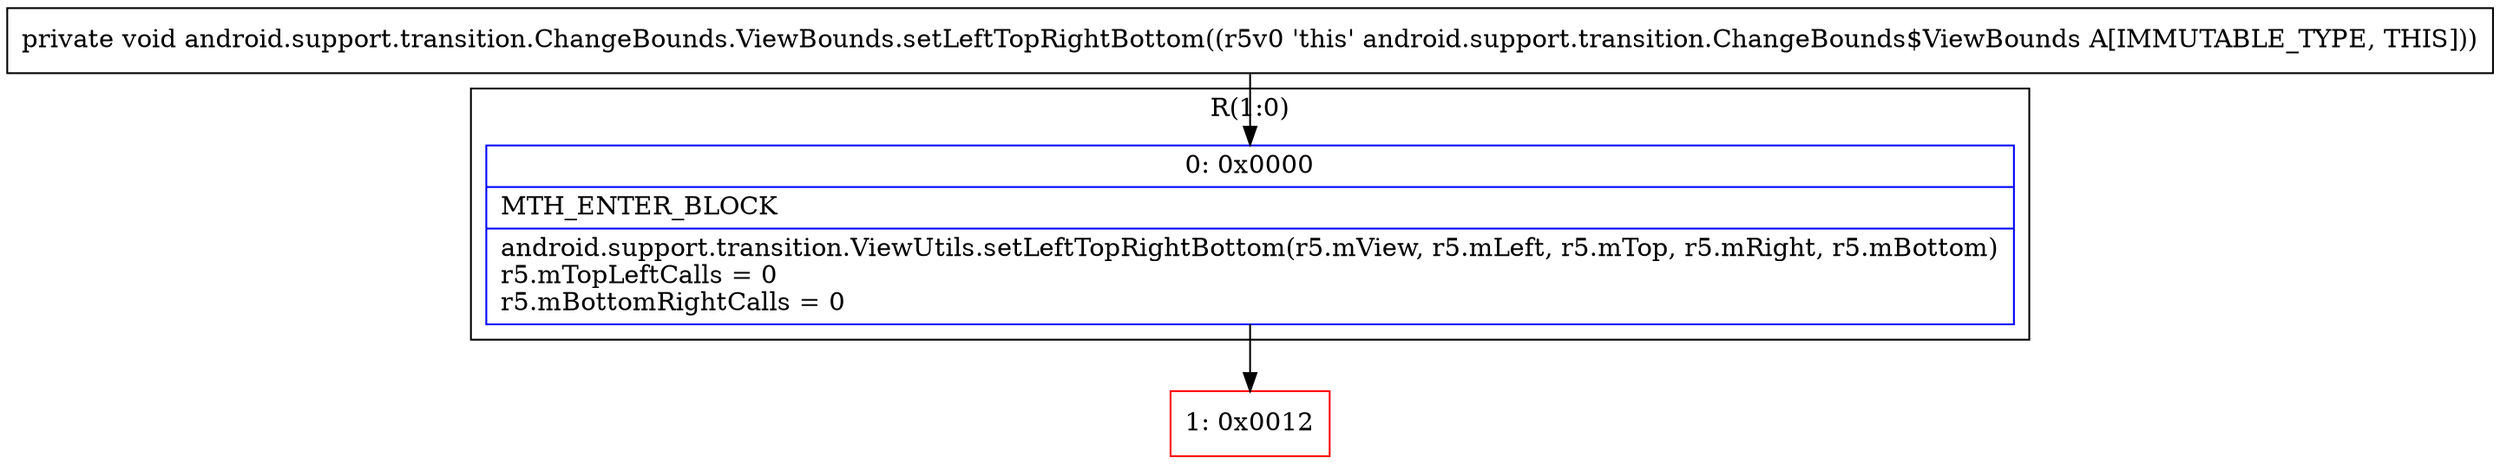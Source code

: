 digraph "CFG forandroid.support.transition.ChangeBounds.ViewBounds.setLeftTopRightBottom()V" {
subgraph cluster_Region_1999496851 {
label = "R(1:0)";
node [shape=record,color=blue];
Node_0 [shape=record,label="{0\:\ 0x0000|MTH_ENTER_BLOCK\l|android.support.transition.ViewUtils.setLeftTopRightBottom(r5.mView, r5.mLeft, r5.mTop, r5.mRight, r5.mBottom)\lr5.mTopLeftCalls = 0\lr5.mBottomRightCalls = 0\l}"];
}
Node_1 [shape=record,color=red,label="{1\:\ 0x0012}"];
MethodNode[shape=record,label="{private void android.support.transition.ChangeBounds.ViewBounds.setLeftTopRightBottom((r5v0 'this' android.support.transition.ChangeBounds$ViewBounds A[IMMUTABLE_TYPE, THIS])) }"];
MethodNode -> Node_0;
Node_0 -> Node_1;
}

